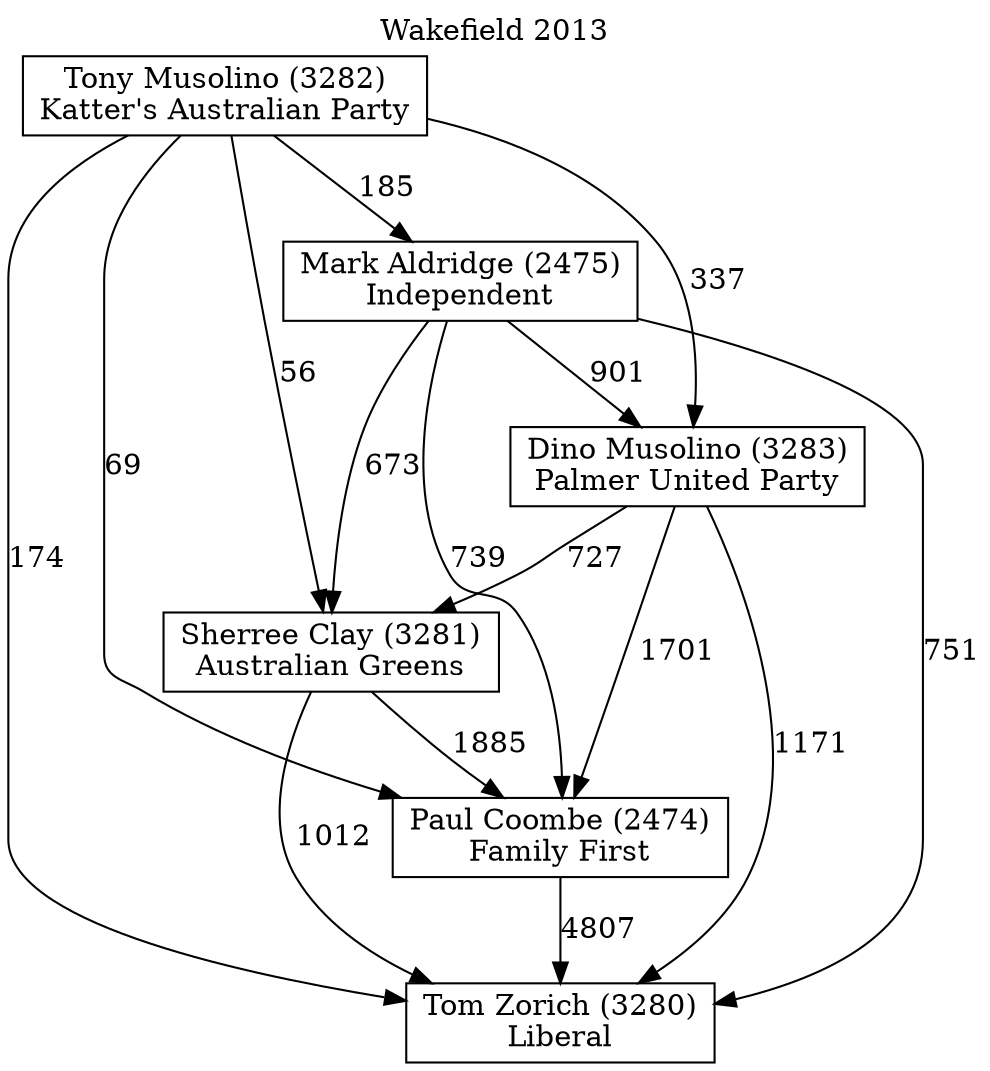 // House preference flow
digraph "Tom Zorich (3280)_Wakefield_2013" {
	graph [label="Wakefield 2013" labelloc=t mclimit=2]
	node [shape=box]
	"Tom Zorich (3280)" [label="Tom Zorich (3280)
Liberal"]
	"Paul Coombe (2474)" [label="Paul Coombe (2474)
Family First"]
	"Sherree Clay (3281)" [label="Sherree Clay (3281)
Australian Greens"]
	"Dino Musolino (3283)" [label="Dino Musolino (3283)
Palmer United Party"]
	"Mark Aldridge (2475)" [label="Mark Aldridge (2475)
Independent"]
	"Tony Musolino (3282)" [label="Tony Musolino (3282)
Katter's Australian Party"]
	"Paul Coombe (2474)" -> "Tom Zorich (3280)" [label=4807]
	"Sherree Clay (3281)" -> "Paul Coombe (2474)" [label=1885]
	"Dino Musolino (3283)" -> "Sherree Clay (3281)" [label=727]
	"Mark Aldridge (2475)" -> "Dino Musolino (3283)" [label=901]
	"Tony Musolino (3282)" -> "Mark Aldridge (2475)" [label=185]
	"Sherree Clay (3281)" -> "Tom Zorich (3280)" [label=1012]
	"Dino Musolino (3283)" -> "Tom Zorich (3280)" [label=1171]
	"Mark Aldridge (2475)" -> "Tom Zorich (3280)" [label=751]
	"Tony Musolino (3282)" -> "Tom Zorich (3280)" [label=174]
	"Tony Musolino (3282)" -> "Dino Musolino (3283)" [label=337]
	"Mark Aldridge (2475)" -> "Sherree Clay (3281)" [label=673]
	"Tony Musolino (3282)" -> "Sherree Clay (3281)" [label=56]
	"Dino Musolino (3283)" -> "Paul Coombe (2474)" [label=1701]
	"Mark Aldridge (2475)" -> "Paul Coombe (2474)" [label=739]
	"Tony Musolino (3282)" -> "Paul Coombe (2474)" [label=69]
}
